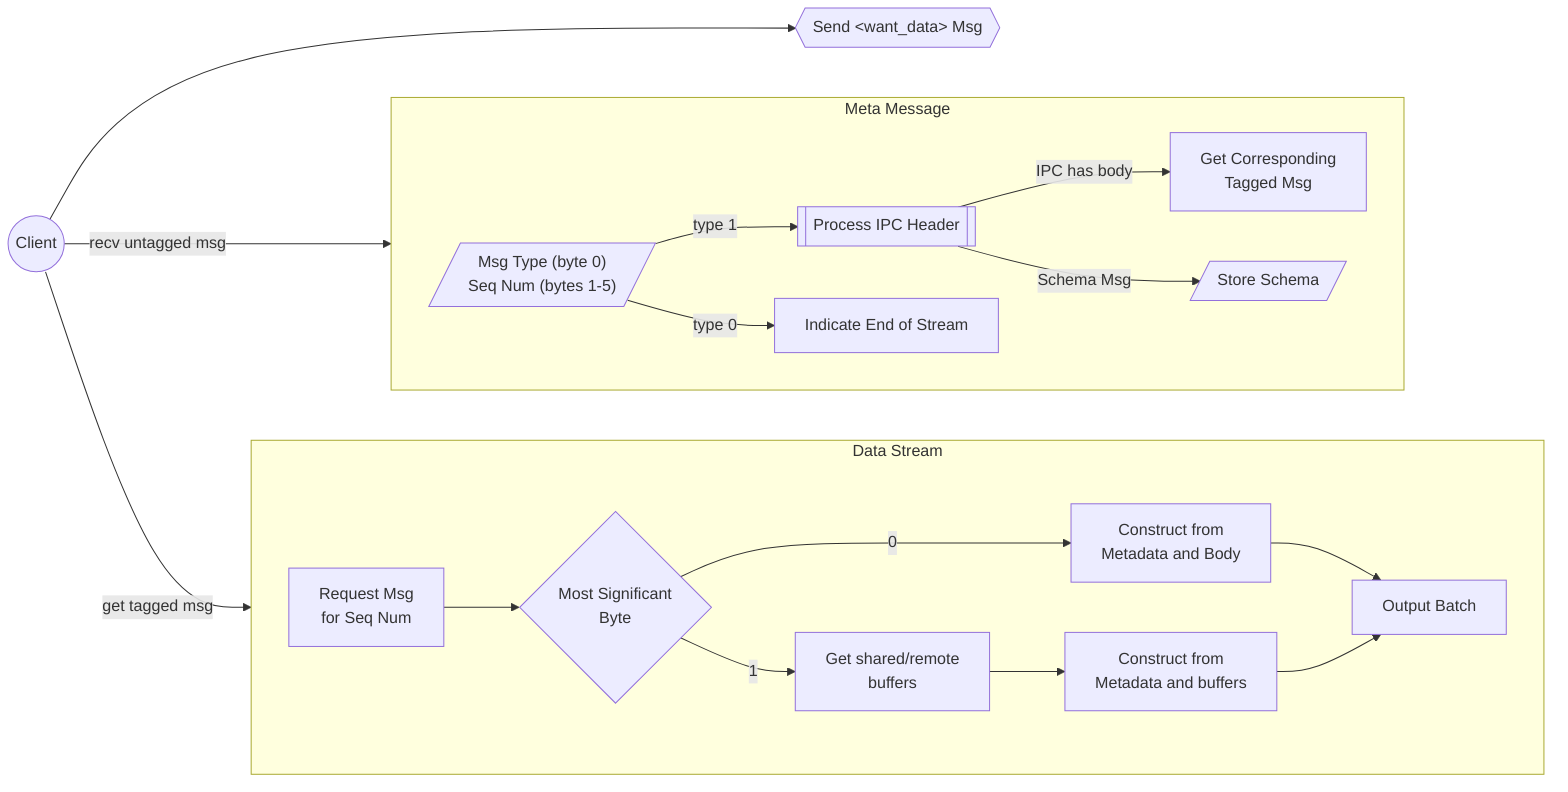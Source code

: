 %% Licensed to the Apache Software Foundation (ASF) under one
%% or more contributor license agreements.  See the NOTICE file
%% distributed with this work for additional information
%% regarding copyright ownership.  The ASF licenses this file
%% to you under the Apache License, Version 2.0 (the
%% "License"); you may not use this file except in compliance
%% with the License.  You may obtain a copy of the License at

%%   http://www.apache.org/licenses/LICENSE-2.0

%% Unless required by applicable law or agreed to in writing,
%% software distributed under the License is distributed on an
%% "AS IS" BASIS, WITHOUT WARRANTIES OR CONDITIONS OF ANY
%% KIND, either express or implied.  See the License for the
%% specific language governing permissions and limitations
%% under the License.

graph LR
client((Client))-->c1{{Send #60;want_data#gt; Msg}}
subgraph meta [Meta Message]
  direction LR
  m1[/Msg Type #40;byte 0#41;<br/>Seq Num #40;bytes 1-5#41;/]-- type 1 -->m2[[Process IPC Header]]
  m2-- IPC has body -->m3[Get Corresponding<br/>Tagged Msg]
  m2-- Schema Msg -->m4[/Store Schema/]
  m1-- type 0 -->e[Indicate End of Stream]
end
subgraph data [Data Stream]
  direction LR
  d1[Request Msg<br/>for Seq Num]-->d2{Most Significant<br/>Byte}
  d2-- 0 -->d3[Construct from<br/>Metadata and Body]
  d2-- 1 -->d4[Get shared/remote<br/>buffers]
  d4 -->d5[Construct from<br/>Metadata and buffers]
  d3 & d5 -->e2[Output Batch]
end

client -- recv untagged msg --> meta
client -- get tagged msg --> data